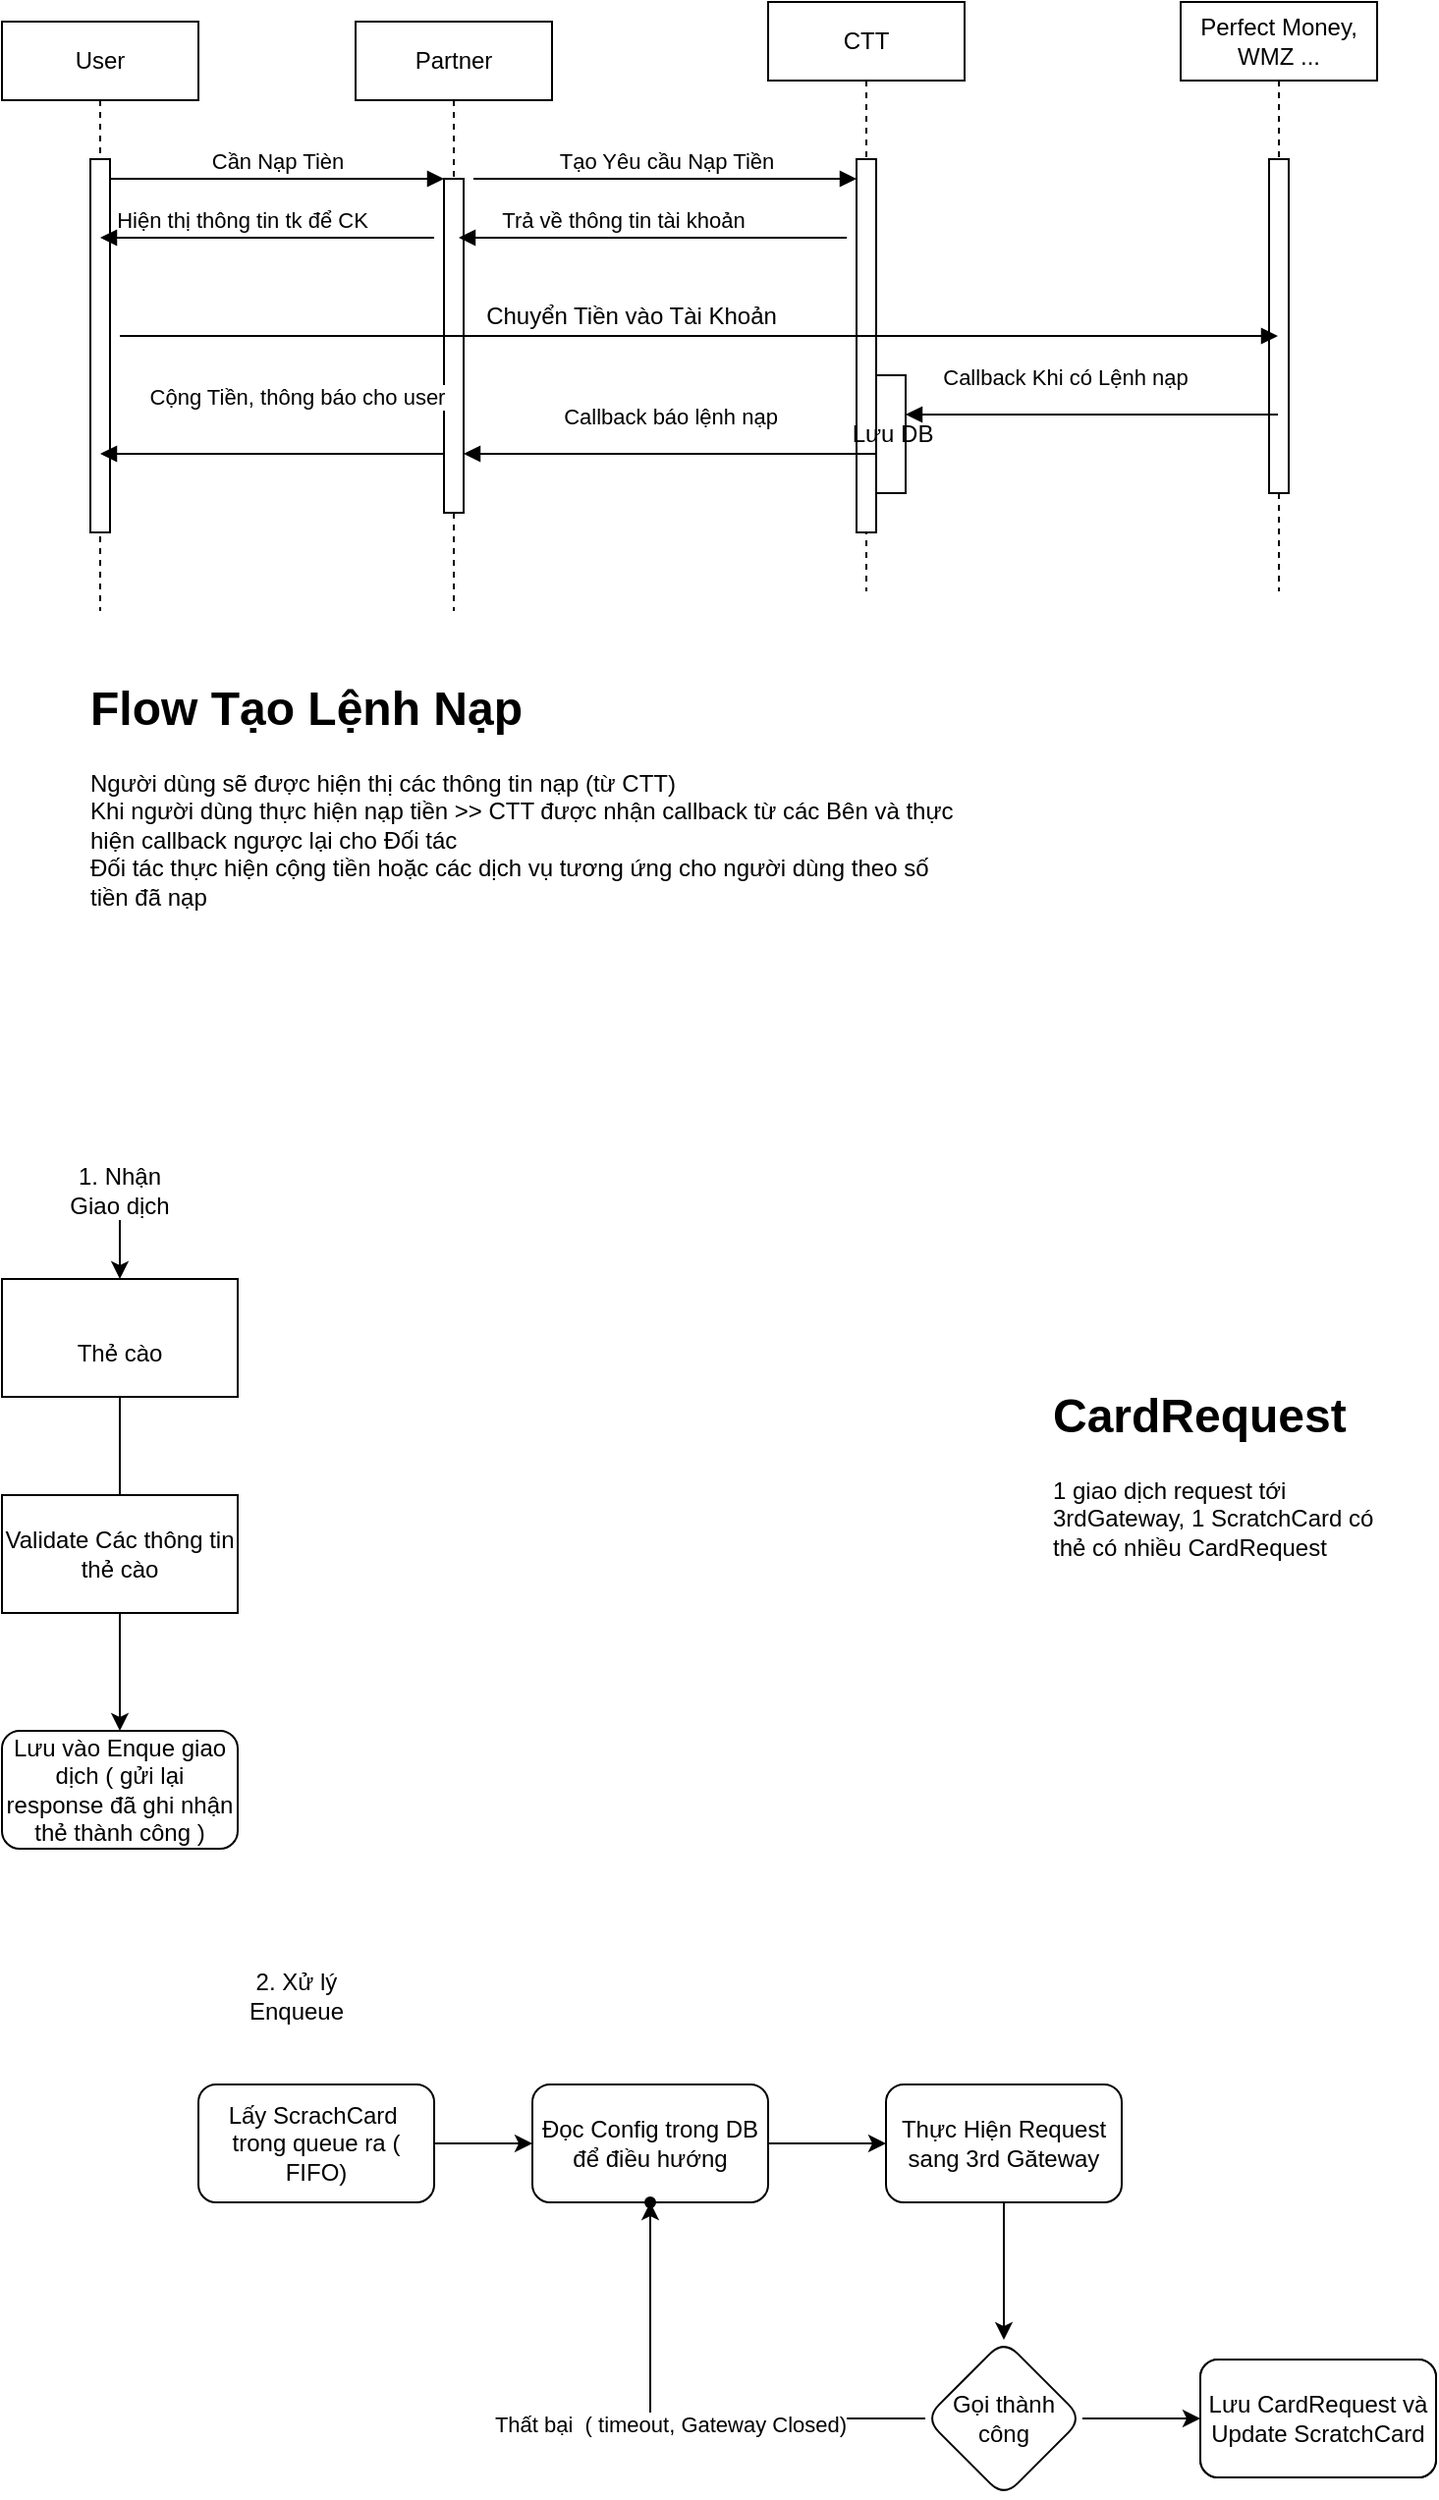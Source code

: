 <mxfile version="24.4.0" type="github">
  <diagram name="Page-1" id="2YBvvXClWsGukQMizWep">
    <mxGraphModel dx="1562" dy="826" grid="1" gridSize="10" guides="1" tooltips="1" connect="1" arrows="1" fold="1" page="1" pageScale="1" pageWidth="850" pageHeight="1100" math="0" shadow="0">
      <root>
        <mxCell id="0" />
        <mxCell id="1" parent="0" />
        <mxCell id="aM9ryv3xv72pqoxQDRHE-1" value="User" style="shape=umlLifeline;perimeter=lifelinePerimeter;whiteSpace=wrap;html=1;container=0;dropTarget=0;collapsible=0;recursiveResize=0;outlineConnect=0;portConstraint=eastwest;newEdgeStyle={&quot;edgeStyle&quot;:&quot;elbowEdgeStyle&quot;,&quot;elbow&quot;:&quot;vertical&quot;,&quot;curved&quot;:0,&quot;rounded&quot;:0};" parent="1" vertex="1">
          <mxGeometry x="40" y="40" width="100" height="300" as="geometry" />
        </mxCell>
        <mxCell id="aM9ryv3xv72pqoxQDRHE-2" value="" style="html=1;points=[];perimeter=orthogonalPerimeter;outlineConnect=0;targetShapes=umlLifeline;portConstraint=eastwest;newEdgeStyle={&quot;edgeStyle&quot;:&quot;elbowEdgeStyle&quot;,&quot;elbow&quot;:&quot;vertical&quot;,&quot;curved&quot;:0,&quot;rounded&quot;:0};" parent="aM9ryv3xv72pqoxQDRHE-1" vertex="1">
          <mxGeometry x="45" y="70" width="10" height="190" as="geometry" />
        </mxCell>
        <mxCell id="aM9ryv3xv72pqoxQDRHE-5" value="Partner" style="shape=umlLifeline;perimeter=lifelinePerimeter;whiteSpace=wrap;html=1;container=0;dropTarget=0;collapsible=0;recursiveResize=0;outlineConnect=0;portConstraint=eastwest;newEdgeStyle={&quot;edgeStyle&quot;:&quot;elbowEdgeStyle&quot;,&quot;elbow&quot;:&quot;vertical&quot;,&quot;curved&quot;:0,&quot;rounded&quot;:0};" parent="1" vertex="1">
          <mxGeometry x="220" y="40" width="100" height="300" as="geometry" />
        </mxCell>
        <mxCell id="aM9ryv3xv72pqoxQDRHE-6" value="" style="html=1;points=[];perimeter=orthogonalPerimeter;outlineConnect=0;targetShapes=umlLifeline;portConstraint=eastwest;newEdgeStyle={&quot;edgeStyle&quot;:&quot;elbowEdgeStyle&quot;,&quot;elbow&quot;:&quot;vertical&quot;,&quot;curved&quot;:0,&quot;rounded&quot;:0};" parent="aM9ryv3xv72pqoxQDRHE-5" vertex="1">
          <mxGeometry x="45" y="80" width="10" height="170" as="geometry" />
        </mxCell>
        <mxCell id="aM9ryv3xv72pqoxQDRHE-7" value="Cần Nạp Tièn" style="html=1;verticalAlign=bottom;endArrow=block;edgeStyle=elbowEdgeStyle;elbow=vertical;curved=0;rounded=0;" parent="1" source="aM9ryv3xv72pqoxQDRHE-2" target="aM9ryv3xv72pqoxQDRHE-6" edge="1">
          <mxGeometry relative="1" as="geometry">
            <mxPoint x="195" y="130" as="sourcePoint" />
            <Array as="points">
              <mxPoint x="180" y="120" />
            </Array>
          </mxGeometry>
        </mxCell>
        <mxCell id="JliSDwymSqfBBgYboHcV-1" value="Perfect Money, WMZ ..." style="shape=umlLifeline;perimeter=lifelinePerimeter;whiteSpace=wrap;html=1;container=0;dropTarget=0;collapsible=0;recursiveResize=0;outlineConnect=0;portConstraint=eastwest;newEdgeStyle={&quot;edgeStyle&quot;:&quot;elbowEdgeStyle&quot;,&quot;elbow&quot;:&quot;vertical&quot;,&quot;curved&quot;:0,&quot;rounded&quot;:0};" parent="1" vertex="1">
          <mxGeometry x="640" y="30" width="100" height="300" as="geometry" />
        </mxCell>
        <mxCell id="JliSDwymSqfBBgYboHcV-2" value="" style="html=1;points=[];perimeter=orthogonalPerimeter;outlineConnect=0;targetShapes=umlLifeline;portConstraint=eastwest;newEdgeStyle={&quot;edgeStyle&quot;:&quot;elbowEdgeStyle&quot;,&quot;elbow&quot;:&quot;vertical&quot;,&quot;curved&quot;:0,&quot;rounded&quot;:0};" parent="JliSDwymSqfBBgYboHcV-1" vertex="1">
          <mxGeometry x="45" y="80" width="10" height="170" as="geometry" />
        </mxCell>
        <mxCell id="XB0kFff-WBzxuI54zyYx-3" style="edgeStyle=orthogonalEdgeStyle;rounded=0;orthogonalLoop=1;jettySize=auto;html=1;entryX=0.5;entryY=0;entryDx=0;entryDy=0;" parent="1" source="XB0kFff-WBzxuI54zyYx-1" target="XB0kFff-WBzxuI54zyYx-2" edge="1">
          <mxGeometry relative="1" as="geometry" />
        </mxCell>
        <mxCell id="XB0kFff-WBzxuI54zyYx-1" value="&lt;div&gt;&amp;nbsp;&lt;br&gt;&lt;/div&gt;&lt;div&gt;Thẻ cào&lt;/div&gt;" style="rounded=0;whiteSpace=wrap;html=1;" parent="1" vertex="1">
          <mxGeometry x="40" y="680" width="120" height="60" as="geometry" />
        </mxCell>
        <mxCell id="XB0kFff-WBzxuI54zyYx-2" value="Lưu vào Enque giao dịch ( gửi lại response đã ghi nhận thẻ thành công )" style="rounded=1;whiteSpace=wrap;html=1;" parent="1" vertex="1">
          <mxGeometry x="40" y="910" width="120" height="60" as="geometry" />
        </mxCell>
        <mxCell id="XB0kFff-WBzxuI54zyYx-5" value="&lt;h1&gt;Flow Tạo Lệnh Nạp &lt;br&gt;&lt;/h1&gt;&lt;div&gt;Người dùng sẽ được hiện thị các thông tin nạp (từ CTT)&lt;/div&gt;&lt;div&gt;Khi người dùng thực hiện nạp tiền &amp;gt;&amp;gt; CTT được nhận callback từ các Bên và thực hiện callback ngược lại cho Đối tác&lt;/div&gt;&lt;div&gt;Đối tác thực hiện cộng tiền hoặc các dịch vụ tương ứng cho người dùng theo số tiền đã nạp&lt;br&gt;&lt;/div&gt;" style="text;html=1;strokeColor=none;fillColor=none;spacing=5;spacingTop=-20;whiteSpace=wrap;overflow=hidden;rounded=0;" parent="1" vertex="1">
          <mxGeometry x="80" y="370" width="450" height="250" as="geometry" />
        </mxCell>
        <mxCell id="XB0kFff-WBzxuI54zyYx-6" value="&lt;h1&gt;CardRequest&lt;br&gt;&lt;/h1&gt;&lt;p&gt;1 giao dịch request tới 3rdGateway, 1 ScratchCard có thẻ có nhiều CardRequest&lt;br&gt;&lt;/p&gt;" style="text;html=1;strokeColor=none;fillColor=none;spacing=5;spacingTop=-20;whiteSpace=wrap;overflow=hidden;rounded=0;" parent="1" vertex="1">
          <mxGeometry x="570" y="730" width="190" height="120" as="geometry" />
        </mxCell>
        <mxCell id="XB0kFff-WBzxuI54zyYx-7" value="Validate Các thông tin thẻ cào" style="rounded=0;whiteSpace=wrap;html=1;" parent="1" vertex="1">
          <mxGeometry x="40" y="790" width="120" height="60" as="geometry" />
        </mxCell>
        <mxCell id="3bCc3TMQqqLkJ8yuEZmT-1" value="" style="edgeStyle=orthogonalEdgeStyle;rounded=0;orthogonalLoop=1;jettySize=auto;html=1;" parent="1" source="XB0kFff-WBzxuI54zyYx-8" target="XB0kFff-WBzxuI54zyYx-1" edge="1">
          <mxGeometry relative="1" as="geometry" />
        </mxCell>
        <mxCell id="XB0kFff-WBzxuI54zyYx-8" value="1. Nhận Giao dịch" style="text;html=1;strokeColor=none;fillColor=none;align=center;verticalAlign=middle;whiteSpace=wrap;rounded=0;" parent="1" vertex="1">
          <mxGeometry x="70" y="620" width="60" height="30" as="geometry" />
        </mxCell>
        <mxCell id="XB0kFff-WBzxuI54zyYx-11" value="2. Xử lý Enqueue" style="text;html=1;strokeColor=none;fillColor=none;align=center;verticalAlign=middle;whiteSpace=wrap;rounded=0;" parent="1" vertex="1">
          <mxGeometry x="160" y="1030" width="60" height="30" as="geometry" />
        </mxCell>
        <mxCell id="XB0kFff-WBzxuI54zyYx-14" style="edgeStyle=orthogonalEdgeStyle;rounded=0;orthogonalLoop=1;jettySize=auto;html=1;" parent="1" source="XB0kFff-WBzxuI54zyYx-12" target="XB0kFff-WBzxuI54zyYx-13" edge="1">
          <mxGeometry relative="1" as="geometry">
            <mxPoint x="300" y="1120" as="targetPoint" />
          </mxGeometry>
        </mxCell>
        <mxCell id="XB0kFff-WBzxuI54zyYx-12" value="Lấy ScrachCard&amp;nbsp; trong queue ra ( FIFO)" style="rounded=1;whiteSpace=wrap;html=1;" parent="1" vertex="1">
          <mxGeometry x="140" y="1090" width="120" height="60" as="geometry" />
        </mxCell>
        <mxCell id="XB0kFff-WBzxuI54zyYx-17" value="" style="edgeStyle=orthogonalEdgeStyle;rounded=0;orthogonalLoop=1;jettySize=auto;html=1;" parent="1" source="XB0kFff-WBzxuI54zyYx-13" target="XB0kFff-WBzxuI54zyYx-16" edge="1">
          <mxGeometry relative="1" as="geometry" />
        </mxCell>
        <mxCell id="XB0kFff-WBzxuI54zyYx-13" value="Đọc Config trong DB để điều hướng " style="rounded=1;whiteSpace=wrap;html=1;" parent="1" vertex="1">
          <mxGeometry x="310" y="1090" width="120" height="60" as="geometry" />
        </mxCell>
        <mxCell id="XB0kFff-WBzxuI54zyYx-22" value="" style="edgeStyle=orthogonalEdgeStyle;rounded=0;orthogonalLoop=1;jettySize=auto;html=1;" parent="1" source="XB0kFff-WBzxuI54zyYx-16" target="XB0kFff-WBzxuI54zyYx-21" edge="1">
          <mxGeometry relative="1" as="geometry" />
        </mxCell>
        <mxCell id="XB0kFff-WBzxuI54zyYx-16" value="Thực Hiện Request sang 3rd Găteway" style="rounded=1;whiteSpace=wrap;html=1;" parent="1" vertex="1">
          <mxGeometry x="490" y="1090" width="120" height="60" as="geometry" />
        </mxCell>
        <mxCell id="XB0kFff-WBzxuI54zyYx-27" value="" style="edgeStyle=orthogonalEdgeStyle;rounded=0;orthogonalLoop=1;jettySize=auto;html=1;" parent="1" source="XB0kFff-WBzxuI54zyYx-21" target="XB0kFff-WBzxuI54zyYx-26" edge="1">
          <mxGeometry relative="1" as="geometry" />
        </mxCell>
        <mxCell id="XB0kFff-WBzxuI54zyYx-29" value="" style="edgeStyle=orthogonalEdgeStyle;rounded=0;orthogonalLoop=1;jettySize=auto;html=1;" parent="1" source="XB0kFff-WBzxuI54zyYx-21" target="XB0kFff-WBzxuI54zyYx-28" edge="1">
          <mxGeometry relative="1" as="geometry" />
        </mxCell>
        <mxCell id="XB0kFff-WBzxuI54zyYx-30" value="&lt;div&gt;Thất bại&amp;nbsp; ( timeout, Gateway Closed)&lt;/div&gt;&lt;div&gt;&lt;br&gt;&lt;/div&gt;" style="edgeLabel;html=1;align=center;verticalAlign=middle;resizable=0;points=[];" parent="XB0kFff-WBzxuI54zyYx-29" vertex="1" connectable="0">
          <mxGeometry x="-0.52" y="-2" relative="1" as="geometry">
            <mxPoint x="-70" y="12" as="offset" />
          </mxGeometry>
        </mxCell>
        <mxCell id="XB0kFff-WBzxuI54zyYx-21" value="Gọi thành công" style="rhombus;whiteSpace=wrap;html=1;rounded=1;" parent="1" vertex="1">
          <mxGeometry x="510" y="1220" width="80" height="80" as="geometry" />
        </mxCell>
        <mxCell id="XB0kFff-WBzxuI54zyYx-26" value="" style="rounded=1;whiteSpace=wrap;html=1;" parent="1" vertex="1">
          <mxGeometry x="650" y="1230" width="120" height="60" as="geometry" />
        </mxCell>
        <mxCell id="XB0kFff-WBzxuI54zyYx-28" value="" style="shape=waypoint;sketch=0;size=6;pointerEvents=1;points=[];fillColor=default;resizable=0;rotatable=0;perimeter=centerPerimeter;snapToPoint=1;rounded=1;" parent="1" vertex="1">
          <mxGeometry x="360" y="1140" width="20" height="20" as="geometry" />
        </mxCell>
        <mxCell id="XB0kFff-WBzxuI54zyYx-31" value="Lưu CardRequest và Update ScratchCard " style="rounded=1;whiteSpace=wrap;html=1;" parent="1" vertex="1">
          <mxGeometry x="650" y="1230" width="120" height="60" as="geometry" />
        </mxCell>
        <mxCell id="t99A4bFoEA9lwXHTiNUI-1" value="Chuyển Tiền vào Tài Khoản" style="text;html=1;align=center;verticalAlign=middle;resizable=0;points=[];autosize=1;strokeColor=none;fillColor=none;" parent="1" vertex="1">
          <mxGeometry x="275" y="175" width="170" height="30" as="geometry" />
        </mxCell>
        <mxCell id="mhC-N5rveu6BRKXla0w9-1" value="CTT" style="shape=umlLifeline;perimeter=lifelinePerimeter;whiteSpace=wrap;html=1;container=0;dropTarget=0;collapsible=0;recursiveResize=0;outlineConnect=0;portConstraint=eastwest;newEdgeStyle={&quot;edgeStyle&quot;:&quot;elbowEdgeStyle&quot;,&quot;elbow&quot;:&quot;vertical&quot;,&quot;curved&quot;:0,&quot;rounded&quot;:0};" vertex="1" parent="1">
          <mxGeometry x="430" y="30" width="100" height="300" as="geometry" />
        </mxCell>
        <mxCell id="mhC-N5rveu6BRKXla0w9-2" value="" style="html=1;points=[];perimeter=orthogonalPerimeter;outlineConnect=0;targetShapes=umlLifeline;portConstraint=eastwest;newEdgeStyle={&quot;edgeStyle&quot;:&quot;elbowEdgeStyle&quot;,&quot;elbow&quot;:&quot;vertical&quot;,&quot;curved&quot;:0,&quot;rounded&quot;:0};" vertex="1" parent="mhC-N5rveu6BRKXla0w9-1">
          <mxGeometry x="45" y="80" width="10" height="190" as="geometry" />
        </mxCell>
        <mxCell id="mhC-N5rveu6BRKXla0w9-15" value="Lưu DB" style="html=1;points=[[0,0,0,0,5],[0,1,0,0,-5],[1,0,0,0,5],[1,1,0,0,-5]];perimeter=orthogonalPerimeter;outlineConnect=0;targetShapes=umlLifeline;portConstraint=eastwest;newEdgeStyle={&quot;curved&quot;:0,&quot;rounded&quot;:0};" vertex="1" parent="mhC-N5rveu6BRKXla0w9-1">
          <mxGeometry x="55" y="190" width="15" height="60" as="geometry" />
        </mxCell>
        <mxCell id="mhC-N5rveu6BRKXla0w9-4" value="Tạo Yêu cầu Nạp Tiền" style="html=1;verticalAlign=bottom;endArrow=block;edgeStyle=elbowEdgeStyle;elbow=vertical;curved=0;rounded=0;" edge="1" parent="1" target="mhC-N5rveu6BRKXla0w9-2">
          <mxGeometry relative="1" as="geometry">
            <mxPoint x="280" y="120" as="sourcePoint" />
            <Array as="points">
              <mxPoint x="365" y="120" />
            </Array>
            <mxPoint x="450" y="120" as="targetPoint" />
          </mxGeometry>
        </mxCell>
        <mxCell id="mhC-N5rveu6BRKXla0w9-5" value="Trả về thông tin tài khoản" style="html=1;verticalAlign=bottom;endArrow=block;edgeStyle=elbowEdgeStyle;elbow=vertical;curved=0;rounded=0;" edge="1" parent="1">
          <mxGeometry x="0.157" relative="1" as="geometry">
            <mxPoint x="470" y="150" as="sourcePoint" />
            <Array as="points">
              <mxPoint x="287.5" y="150" />
            </Array>
            <mxPoint x="272.5" y="150" as="targetPoint" />
            <mxPoint as="offset" />
          </mxGeometry>
        </mxCell>
        <mxCell id="mhC-N5rveu6BRKXla0w9-7" value="Hiện thị thông tin tk để CK" style="html=1;verticalAlign=bottom;endArrow=block;edgeStyle=elbowEdgeStyle;elbow=vertical;curved=0;rounded=0;" edge="1" parent="1">
          <mxGeometry x="0.157" relative="1" as="geometry">
            <mxPoint x="260" y="150" as="sourcePoint" />
            <Array as="points">
              <mxPoint x="105" y="150" />
            </Array>
            <mxPoint x="90" y="150" as="targetPoint" />
            <mxPoint as="offset" />
          </mxGeometry>
        </mxCell>
        <mxCell id="mhC-N5rveu6BRKXla0w9-9" value="" style="html=1;verticalAlign=bottom;endArrow=block;edgeStyle=elbowEdgeStyle;elbow=vertical;curved=0;rounded=0;" edge="1" parent="1" target="JliSDwymSqfBBgYboHcV-1">
          <mxGeometry x="-0.712" y="30" relative="1" as="geometry">
            <mxPoint x="100" y="200" as="sourcePoint" />
            <Array as="points">
              <mxPoint x="185" y="200" />
            </Array>
            <mxPoint x="270" y="200" as="targetPoint" />
            <mxPoint as="offset" />
          </mxGeometry>
        </mxCell>
        <mxCell id="mhC-N5rveu6BRKXla0w9-16" value="Callback Khi có Lệnh nạp" style="html=1;verticalAlign=bottom;endArrow=block;edgeStyle=elbowEdgeStyle;elbow=vertical;curved=0;rounded=0;" edge="1" parent="1" source="JliSDwymSqfBBgYboHcV-1">
          <mxGeometry x="0.156" y="-10" relative="1" as="geometry">
            <mxPoint x="697.5" y="240" as="sourcePoint" />
            <Array as="points">
              <mxPoint x="515" y="240" />
            </Array>
            <mxPoint x="500" y="240" as="targetPoint" />
            <mxPoint x="1" as="offset" />
          </mxGeometry>
        </mxCell>
        <mxCell id="mhC-N5rveu6BRKXla0w9-17" value="Callback báo lệnh nạp" style="html=1;verticalAlign=bottom;endArrow=block;edgeStyle=elbowEdgeStyle;elbow=vertical;curved=0;rounded=0;" edge="1" parent="1" source="mhC-N5rveu6BRKXla0w9-15">
          <mxGeometry y="-10" relative="1" as="geometry">
            <mxPoint x="472.5" y="260" as="sourcePoint" />
            <Array as="points">
              <mxPoint x="290" y="260" />
            </Array>
            <mxPoint x="275" y="260" as="targetPoint" />
            <mxPoint as="offset" />
          </mxGeometry>
        </mxCell>
        <mxCell id="mhC-N5rveu6BRKXla0w9-19" value="Cộng Tiền, thông báo cho user " style="html=1;verticalAlign=bottom;endArrow=block;edgeStyle=elbowEdgeStyle;elbow=vertical;curved=0;rounded=0;" edge="1" parent="1" source="aM9ryv3xv72pqoxQDRHE-6">
          <mxGeometry x="-0.143" y="-20" relative="1" as="geometry">
            <mxPoint x="260" y="260" as="sourcePoint" />
            <Array as="points">
              <mxPoint x="105" y="260" />
            </Array>
            <mxPoint x="90" y="260" as="targetPoint" />
            <mxPoint as="offset" />
          </mxGeometry>
        </mxCell>
      </root>
    </mxGraphModel>
  </diagram>
</mxfile>
